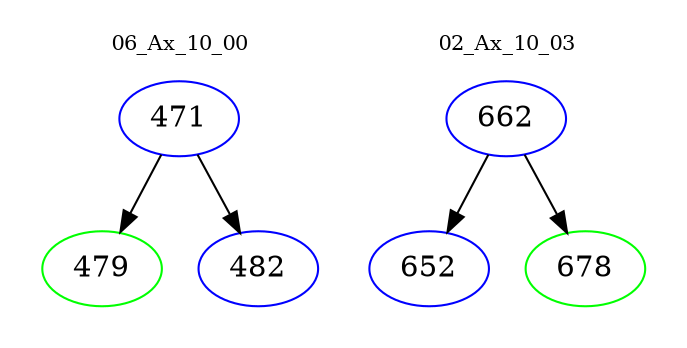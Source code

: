 digraph{
subgraph cluster_0 {
color = white
label = "06_Ax_10_00";
fontsize=10;
T0_471 [label="471", color="blue"]
T0_471 -> T0_479 [color="black"]
T0_479 [label="479", color="green"]
T0_471 -> T0_482 [color="black"]
T0_482 [label="482", color="blue"]
}
subgraph cluster_1 {
color = white
label = "02_Ax_10_03";
fontsize=10;
T1_662 [label="662", color="blue"]
T1_662 -> T1_652 [color="black"]
T1_652 [label="652", color="blue"]
T1_662 -> T1_678 [color="black"]
T1_678 [label="678", color="green"]
}
}
